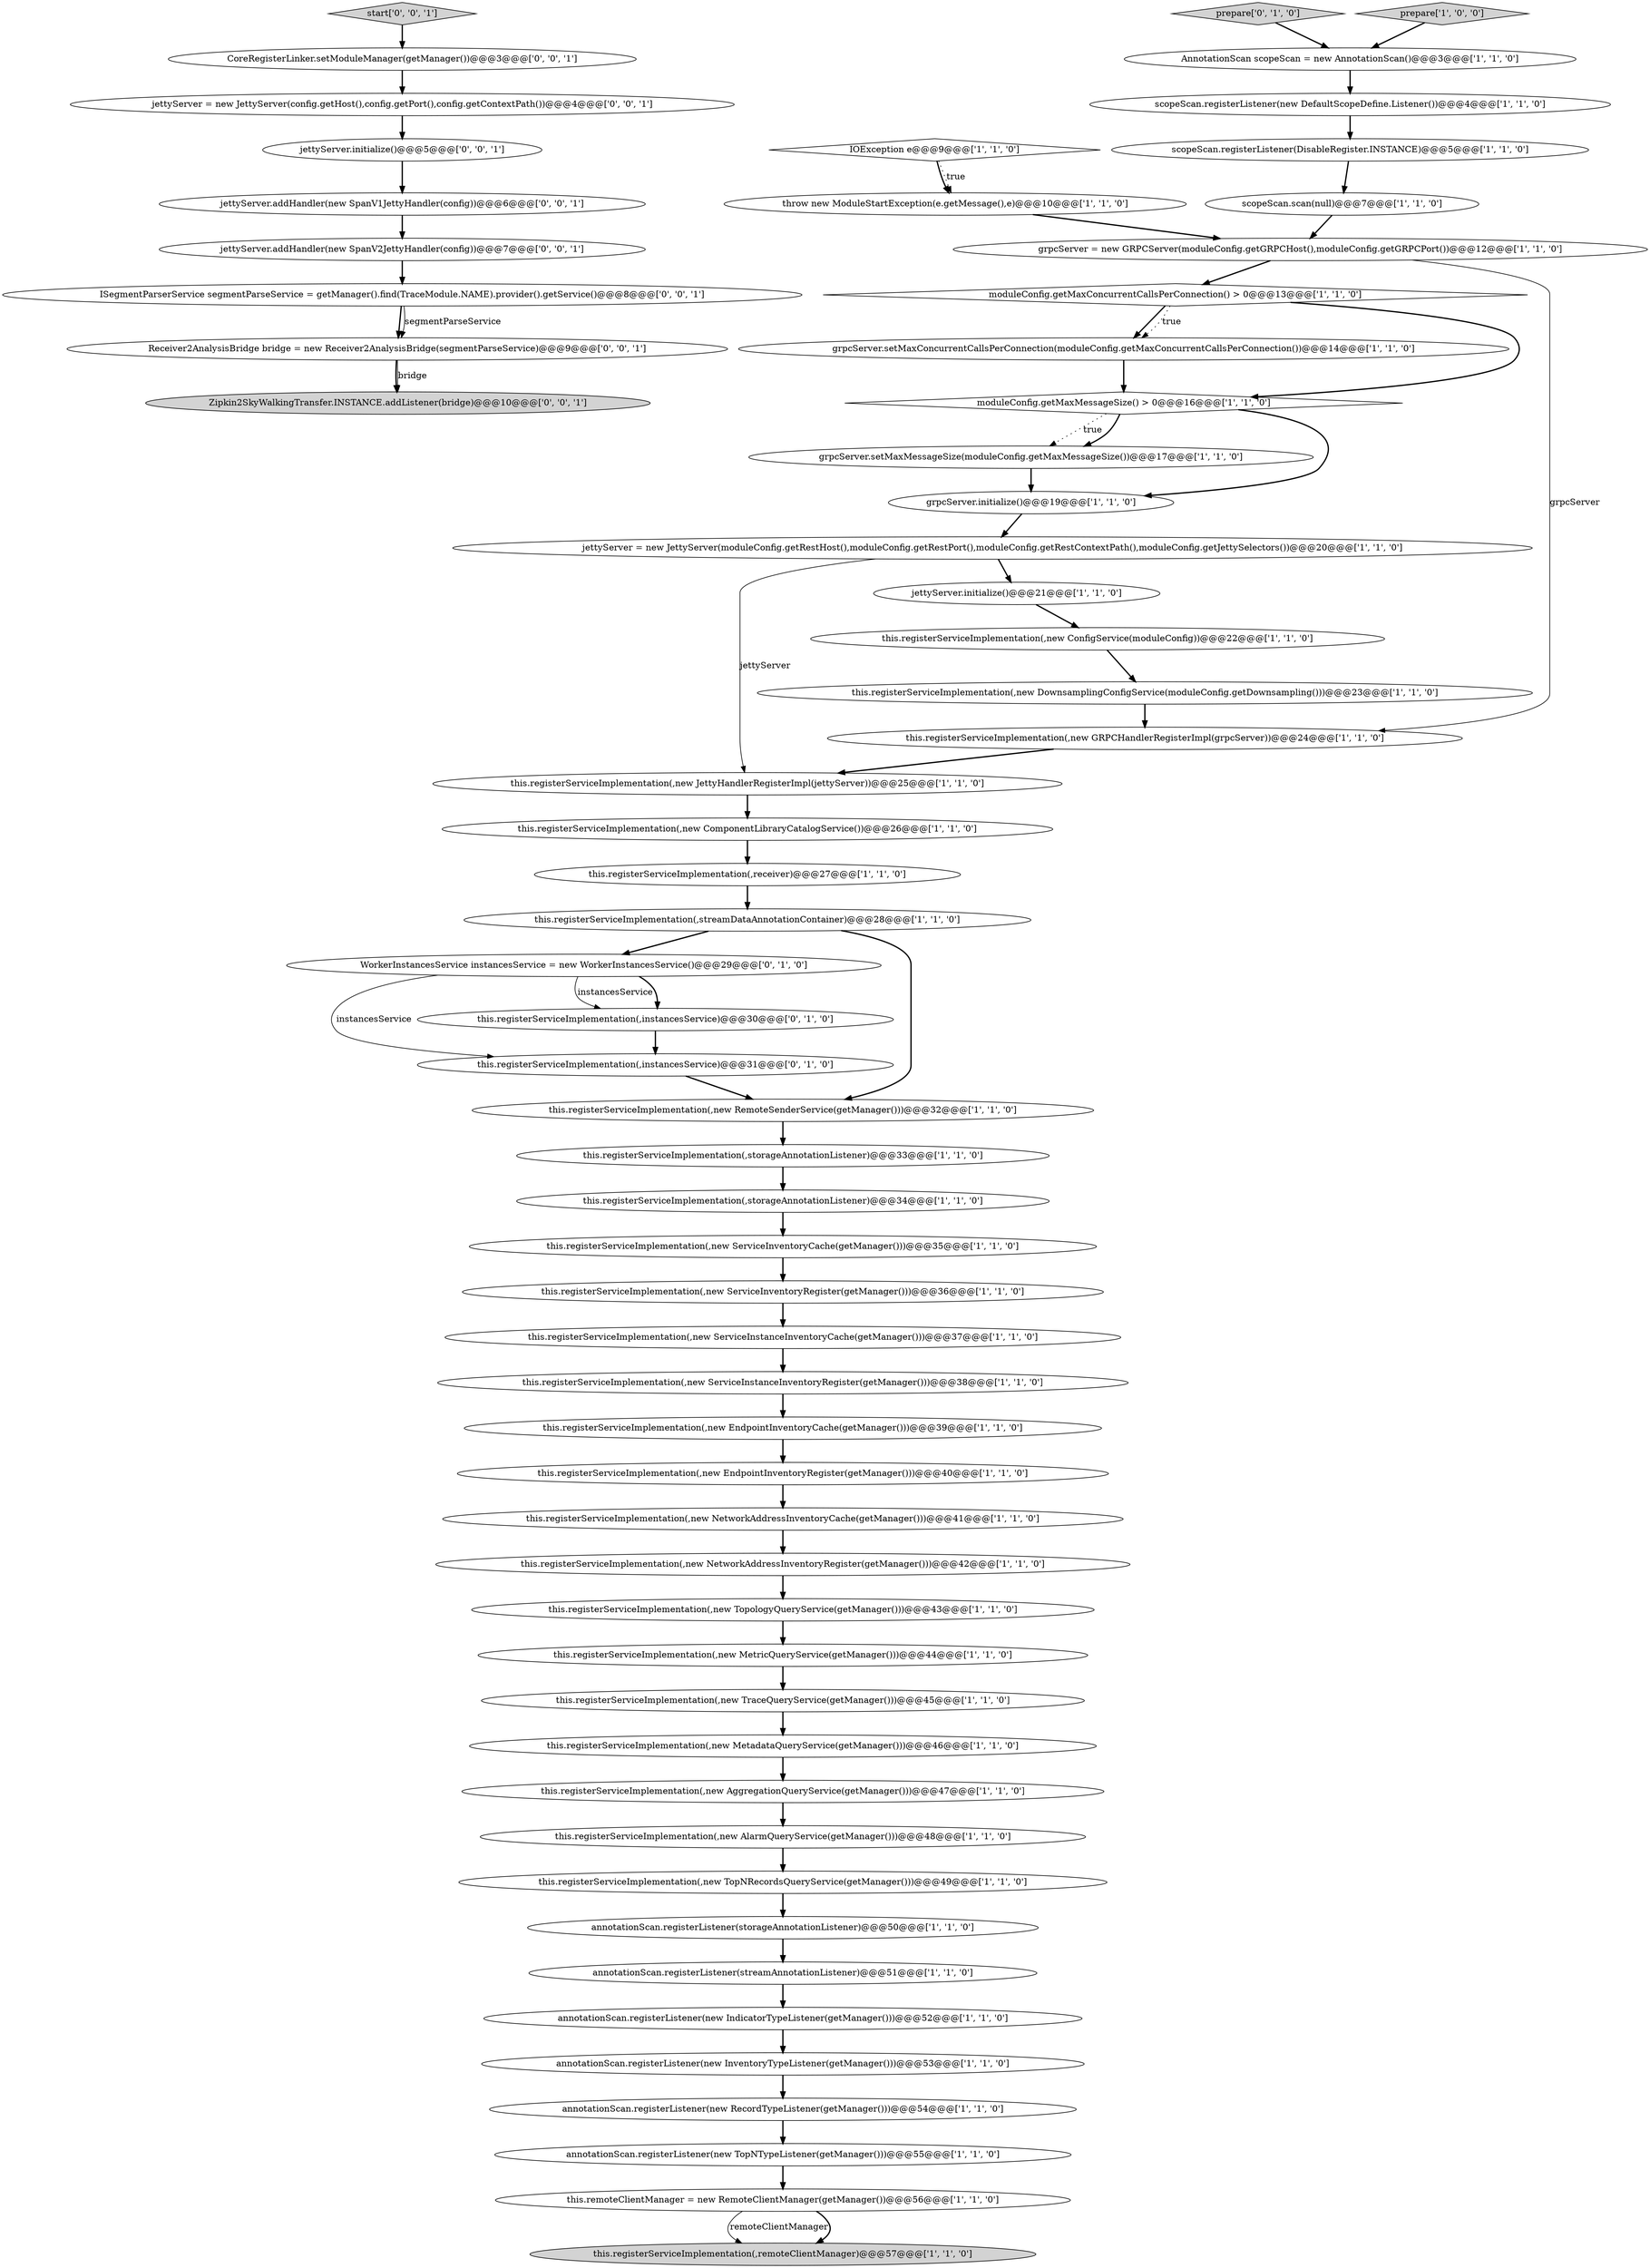 digraph {
59 [style = filled, label = "jettyServer.addHandler(new SpanV2JettyHandler(config))@@@7@@@['0', '0', '1']", fillcolor = white, shape = ellipse image = "AAA0AAABBB3BBB"];
23 [style = filled, label = "moduleConfig.getMaxConcurrentCallsPerConnection() > 0@@@13@@@['1', '1', '0']", fillcolor = white, shape = diamond image = "AAA0AAABBB1BBB"];
1 [style = filled, label = "this.registerServiceImplementation(,new GRPCHandlerRegisterImpl(grpcServer))@@@24@@@['1', '1', '0']", fillcolor = white, shape = ellipse image = "AAA0AAABBB1BBB"];
28 [style = filled, label = "this.registerServiceImplementation(,new AlarmQueryService(getManager()))@@@48@@@['1', '1', '0']", fillcolor = white, shape = ellipse image = "AAA0AAABBB1BBB"];
50 [style = filled, label = "prepare['0', '1', '0']", fillcolor = lightgray, shape = diamond image = "AAA0AAABBB2BBB"];
40 [style = filled, label = "this.registerServiceImplementation(,new ServiceInstanceInventoryCache(getManager()))@@@37@@@['1', '1', '0']", fillcolor = white, shape = ellipse image = "AAA0AAABBB1BBB"];
60 [style = filled, label = "jettyServer.initialize()@@@5@@@['0', '0', '1']", fillcolor = white, shape = ellipse image = "AAA0AAABBB3BBB"];
14 [style = filled, label = "scopeScan.registerListener(DisableRegister.INSTANCE)@@@5@@@['1', '1', '0']", fillcolor = white, shape = ellipse image = "AAA0AAABBB1BBB"];
27 [style = filled, label = "this.registerServiceImplementation(,new TopNRecordsQueryService(getManager()))@@@49@@@['1', '1', '0']", fillcolor = white, shape = ellipse image = "AAA0AAABBB1BBB"];
21 [style = filled, label = "prepare['1', '0', '0']", fillcolor = lightgray, shape = diamond image = "AAA0AAABBB1BBB"];
3 [style = filled, label = "annotationScan.registerListener(new RecordTypeListener(getManager()))@@@54@@@['1', '1', '0']", fillcolor = white, shape = ellipse image = "AAA0AAABBB1BBB"];
41 [style = filled, label = "this.registerServiceImplementation(,new ServiceInventoryCache(getManager()))@@@35@@@['1', '1', '0']", fillcolor = white, shape = ellipse image = "AAA0AAABBB1BBB"];
43 [style = filled, label = "this.registerServiceImplementation(,new ComponentLibraryCatalogService())@@@26@@@['1', '1', '0']", fillcolor = white, shape = ellipse image = "AAA0AAABBB1BBB"];
44 [style = filled, label = "this.registerServiceImplementation(,new JettyHandlerRegisterImpl(jettyServer))@@@25@@@['1', '1', '0']", fillcolor = white, shape = ellipse image = "AAA0AAABBB1BBB"];
35 [style = filled, label = "annotationScan.registerListener(new InventoryTypeListener(getManager()))@@@53@@@['1', '1', '0']", fillcolor = white, shape = ellipse image = "AAA0AAABBB1BBB"];
39 [style = filled, label = "jettyServer = new JettyServer(moduleConfig.getRestHost(),moduleConfig.getRestPort(),moduleConfig.getRestContextPath(),moduleConfig.getJettySelectors())@@@20@@@['1', '1', '0']", fillcolor = white, shape = ellipse image = "AAA0AAABBB1BBB"];
32 [style = filled, label = "annotationScan.registerListener(new IndicatorTypeListener(getManager()))@@@52@@@['1', '1', '0']", fillcolor = white, shape = ellipse image = "AAA0AAABBB1BBB"];
36 [style = filled, label = "this.registerServiceImplementation(,new ServiceInstanceInventoryRegister(getManager()))@@@38@@@['1', '1', '0']", fillcolor = white, shape = ellipse image = "AAA0AAABBB1BBB"];
30 [style = filled, label = "this.registerServiceImplementation(,new ConfigService(moduleConfig))@@@22@@@['1', '1', '0']", fillcolor = white, shape = ellipse image = "AAA0AAABBB1BBB"];
33 [style = filled, label = "this.registerServiceImplementation(,storageAnnotationListener)@@@34@@@['1', '1', '0']", fillcolor = white, shape = ellipse image = "AAA0AAABBB1BBB"];
56 [style = filled, label = "CoreRegisterLinker.setModuleManager(getManager())@@@3@@@['0', '0', '1']", fillcolor = white, shape = ellipse image = "AAA0AAABBB3BBB"];
22 [style = filled, label = "grpcServer.setMaxConcurrentCallsPerConnection(moduleConfig.getMaxConcurrentCallsPerConnection())@@@14@@@['1', '1', '0']", fillcolor = white, shape = ellipse image = "AAA0AAABBB1BBB"];
6 [style = filled, label = "this.registerServiceImplementation(,new ServiceInventoryRegister(getManager()))@@@36@@@['1', '1', '0']", fillcolor = white, shape = ellipse image = "AAA0AAABBB1BBB"];
42 [style = filled, label = "this.registerServiceImplementation(,new MetadataQueryService(getManager()))@@@46@@@['1', '1', '0']", fillcolor = white, shape = ellipse image = "AAA0AAABBB1BBB"];
18 [style = filled, label = "this.registerServiceImplementation(,new MetricQueryService(getManager()))@@@44@@@['1', '1', '0']", fillcolor = white, shape = ellipse image = "AAA0AAABBB1BBB"];
24 [style = filled, label = "grpcServer = new GRPCServer(moduleConfig.getGRPCHost(),moduleConfig.getGRPCPort())@@@12@@@['1', '1', '0']", fillcolor = white, shape = ellipse image = "AAA0AAABBB1BBB"];
9 [style = filled, label = "this.registerServiceImplementation(,receiver)@@@27@@@['1', '1', '0']", fillcolor = white, shape = ellipse image = "AAA0AAABBB1BBB"];
12 [style = filled, label = "this.registerServiceImplementation(,new AggregationQueryService(getManager()))@@@47@@@['1', '1', '0']", fillcolor = white, shape = ellipse image = "AAA0AAABBB1BBB"];
13 [style = filled, label = "AnnotationScan scopeScan = new AnnotationScan()@@@3@@@['1', '1', '0']", fillcolor = white, shape = ellipse image = "AAA0AAABBB1BBB"];
25 [style = filled, label = "grpcServer.setMaxMessageSize(moduleConfig.getMaxMessageSize())@@@17@@@['1', '1', '0']", fillcolor = white, shape = ellipse image = "AAA0AAABBB1BBB"];
47 [style = filled, label = "this.registerServiceImplementation(,new EndpointInventoryRegister(getManager()))@@@40@@@['1', '1', '0']", fillcolor = white, shape = ellipse image = "AAA0AAABBB1BBB"];
53 [style = filled, label = "jettyServer = new JettyServer(config.getHost(),config.getPort(),config.getContextPath())@@@4@@@['0', '0', '1']", fillcolor = white, shape = ellipse image = "AAA0AAABBB3BBB"];
8 [style = filled, label = "this.remoteClientManager = new RemoteClientManager(getManager())@@@56@@@['1', '1', '0']", fillcolor = white, shape = ellipse image = "AAA0AAABBB1BBB"];
4 [style = filled, label = "scopeScan.registerListener(new DefaultScopeDefine.Listener())@@@4@@@['1', '1', '0']", fillcolor = white, shape = ellipse image = "AAA0AAABBB1BBB"];
11 [style = filled, label = "this.registerServiceImplementation(,remoteClientManager)@@@57@@@['1', '1', '0']", fillcolor = lightgray, shape = ellipse image = "AAA0AAABBB1BBB"];
16 [style = filled, label = "throw new ModuleStartException(e.getMessage(),e)@@@10@@@['1', '1', '0']", fillcolor = white, shape = ellipse image = "AAA0AAABBB1BBB"];
19 [style = filled, label = "this.registerServiceImplementation(,new EndpointInventoryCache(getManager()))@@@39@@@['1', '1', '0']", fillcolor = white, shape = ellipse image = "AAA0AAABBB1BBB"];
52 [style = filled, label = "Receiver2AnalysisBridge bridge = new Receiver2AnalysisBridge(segmentParseService)@@@9@@@['0', '0', '1']", fillcolor = white, shape = ellipse image = "AAA0AAABBB3BBB"];
58 [style = filled, label = "jettyServer.addHandler(new SpanV1JettyHandler(config))@@@6@@@['0', '0', '1']", fillcolor = white, shape = ellipse image = "AAA0AAABBB3BBB"];
0 [style = filled, label = "moduleConfig.getMaxMessageSize() > 0@@@16@@@['1', '1', '0']", fillcolor = white, shape = diamond image = "AAA0AAABBB1BBB"];
51 [style = filled, label = "WorkerInstancesService instancesService = new WorkerInstancesService()@@@29@@@['0', '1', '0']", fillcolor = white, shape = ellipse image = "AAA1AAABBB2BBB"];
57 [style = filled, label = "start['0', '0', '1']", fillcolor = lightgray, shape = diamond image = "AAA0AAABBB3BBB"];
5 [style = filled, label = "annotationScan.registerListener(new TopNTypeListener(getManager()))@@@55@@@['1', '1', '0']", fillcolor = white, shape = ellipse image = "AAA0AAABBB1BBB"];
31 [style = filled, label = "this.registerServiceImplementation(,storageAnnotationListener)@@@33@@@['1', '1', '0']", fillcolor = white, shape = ellipse image = "AAA0AAABBB1BBB"];
29 [style = filled, label = "this.registerServiceImplementation(,new TopologyQueryService(getManager()))@@@43@@@['1', '1', '0']", fillcolor = white, shape = ellipse image = "AAA0AAABBB1BBB"];
7 [style = filled, label = "annotationScan.registerListener(streamAnnotationListener)@@@51@@@['1', '1', '0']", fillcolor = white, shape = ellipse image = "AAA0AAABBB1BBB"];
15 [style = filled, label = "IOException e@@@9@@@['1', '1', '0']", fillcolor = white, shape = diamond image = "AAA0AAABBB1BBB"];
10 [style = filled, label = "annotationScan.registerListener(storageAnnotationListener)@@@50@@@['1', '1', '0']", fillcolor = white, shape = ellipse image = "AAA0AAABBB1BBB"];
48 [style = filled, label = "this.registerServiceImplementation(,instancesService)@@@31@@@['0', '1', '0']", fillcolor = white, shape = ellipse image = "AAA1AAABBB2BBB"];
49 [style = filled, label = "this.registerServiceImplementation(,instancesService)@@@30@@@['0', '1', '0']", fillcolor = white, shape = ellipse image = "AAA1AAABBB2BBB"];
54 [style = filled, label = "ISegmentParserService segmentParseService = getManager().find(TraceModule.NAME).provider().getService()@@@8@@@['0', '0', '1']", fillcolor = white, shape = ellipse image = "AAA0AAABBB3BBB"];
55 [style = filled, label = "Zipkin2SkyWalkingTransfer.INSTANCE.addListener(bridge)@@@10@@@['0', '0', '1']", fillcolor = lightgray, shape = ellipse image = "AAA0AAABBB3BBB"];
45 [style = filled, label = "this.registerServiceImplementation(,new RemoteSenderService(getManager()))@@@32@@@['1', '1', '0']", fillcolor = white, shape = ellipse image = "AAA0AAABBB1BBB"];
37 [style = filled, label = "jettyServer.initialize()@@@21@@@['1', '1', '0']", fillcolor = white, shape = ellipse image = "AAA0AAABBB1BBB"];
26 [style = filled, label = "grpcServer.initialize()@@@19@@@['1', '1', '0']", fillcolor = white, shape = ellipse image = "AAA0AAABBB1BBB"];
20 [style = filled, label = "this.registerServiceImplementation(,new NetworkAddressInventoryRegister(getManager()))@@@42@@@['1', '1', '0']", fillcolor = white, shape = ellipse image = "AAA0AAABBB1BBB"];
2 [style = filled, label = "this.registerServiceImplementation(,streamDataAnnotationContainer)@@@28@@@['1', '1', '0']", fillcolor = white, shape = ellipse image = "AAA0AAABBB1BBB"];
34 [style = filled, label = "this.registerServiceImplementation(,new TraceQueryService(getManager()))@@@45@@@['1', '1', '0']", fillcolor = white, shape = ellipse image = "AAA0AAABBB1BBB"];
17 [style = filled, label = "scopeScan.scan(null)@@@7@@@['1', '1', '0']", fillcolor = white, shape = ellipse image = "AAA0AAABBB1BBB"];
38 [style = filled, label = "this.registerServiceImplementation(,new NetworkAddressInventoryCache(getManager()))@@@41@@@['1', '1', '0']", fillcolor = white, shape = ellipse image = "AAA0AAABBB1BBB"];
46 [style = filled, label = "this.registerServiceImplementation(,new DownsamplingConfigService(moduleConfig.getDownsampling()))@@@23@@@['1', '1', '0']", fillcolor = white, shape = ellipse image = "AAA0AAABBB1BBB"];
23->22 [style = bold, label=""];
14->17 [style = bold, label=""];
35->3 [style = bold, label=""];
16->24 [style = bold, label=""];
44->43 [style = bold, label=""];
6->40 [style = bold, label=""];
34->42 [style = bold, label=""];
12->28 [style = bold, label=""];
0->25 [style = dotted, label="true"];
5->8 [style = bold, label=""];
51->48 [style = solid, label="instancesService"];
13->4 [style = bold, label=""];
56->53 [style = bold, label=""];
30->46 [style = bold, label=""];
41->6 [style = bold, label=""];
24->23 [style = bold, label=""];
50->13 [style = bold, label=""];
24->1 [style = solid, label="grpcServer"];
51->49 [style = solid, label="instancesService"];
22->0 [style = bold, label=""];
40->36 [style = bold, label=""];
36->19 [style = bold, label=""];
25->26 [style = bold, label=""];
9->2 [style = bold, label=""];
39->44 [style = solid, label="jettyServer"];
58->59 [style = bold, label=""];
59->54 [style = bold, label=""];
0->25 [style = bold, label=""];
8->11 [style = solid, label="remoteClientManager"];
54->52 [style = bold, label=""];
33->41 [style = bold, label=""];
23->0 [style = bold, label=""];
3->5 [style = bold, label=""];
57->56 [style = bold, label=""];
45->31 [style = bold, label=""];
28->27 [style = bold, label=""];
19->47 [style = bold, label=""];
52->55 [style = bold, label=""];
8->11 [style = bold, label=""];
23->22 [style = dotted, label="true"];
10->7 [style = bold, label=""];
7->32 [style = bold, label=""];
32->35 [style = bold, label=""];
42->12 [style = bold, label=""];
37->30 [style = bold, label=""];
2->45 [style = bold, label=""];
1->44 [style = bold, label=""];
48->45 [style = bold, label=""];
17->24 [style = bold, label=""];
52->55 [style = solid, label="bridge"];
27->10 [style = bold, label=""];
0->26 [style = bold, label=""];
47->38 [style = bold, label=""];
54->52 [style = solid, label="segmentParseService"];
15->16 [style = bold, label=""];
60->58 [style = bold, label=""];
4->14 [style = bold, label=""];
20->29 [style = bold, label=""];
18->34 [style = bold, label=""];
53->60 [style = bold, label=""];
15->16 [style = dotted, label="true"];
46->1 [style = bold, label=""];
51->49 [style = bold, label=""];
49->48 [style = bold, label=""];
38->20 [style = bold, label=""];
29->18 [style = bold, label=""];
39->37 [style = bold, label=""];
31->33 [style = bold, label=""];
43->9 [style = bold, label=""];
2->51 [style = bold, label=""];
26->39 [style = bold, label=""];
21->13 [style = bold, label=""];
}
